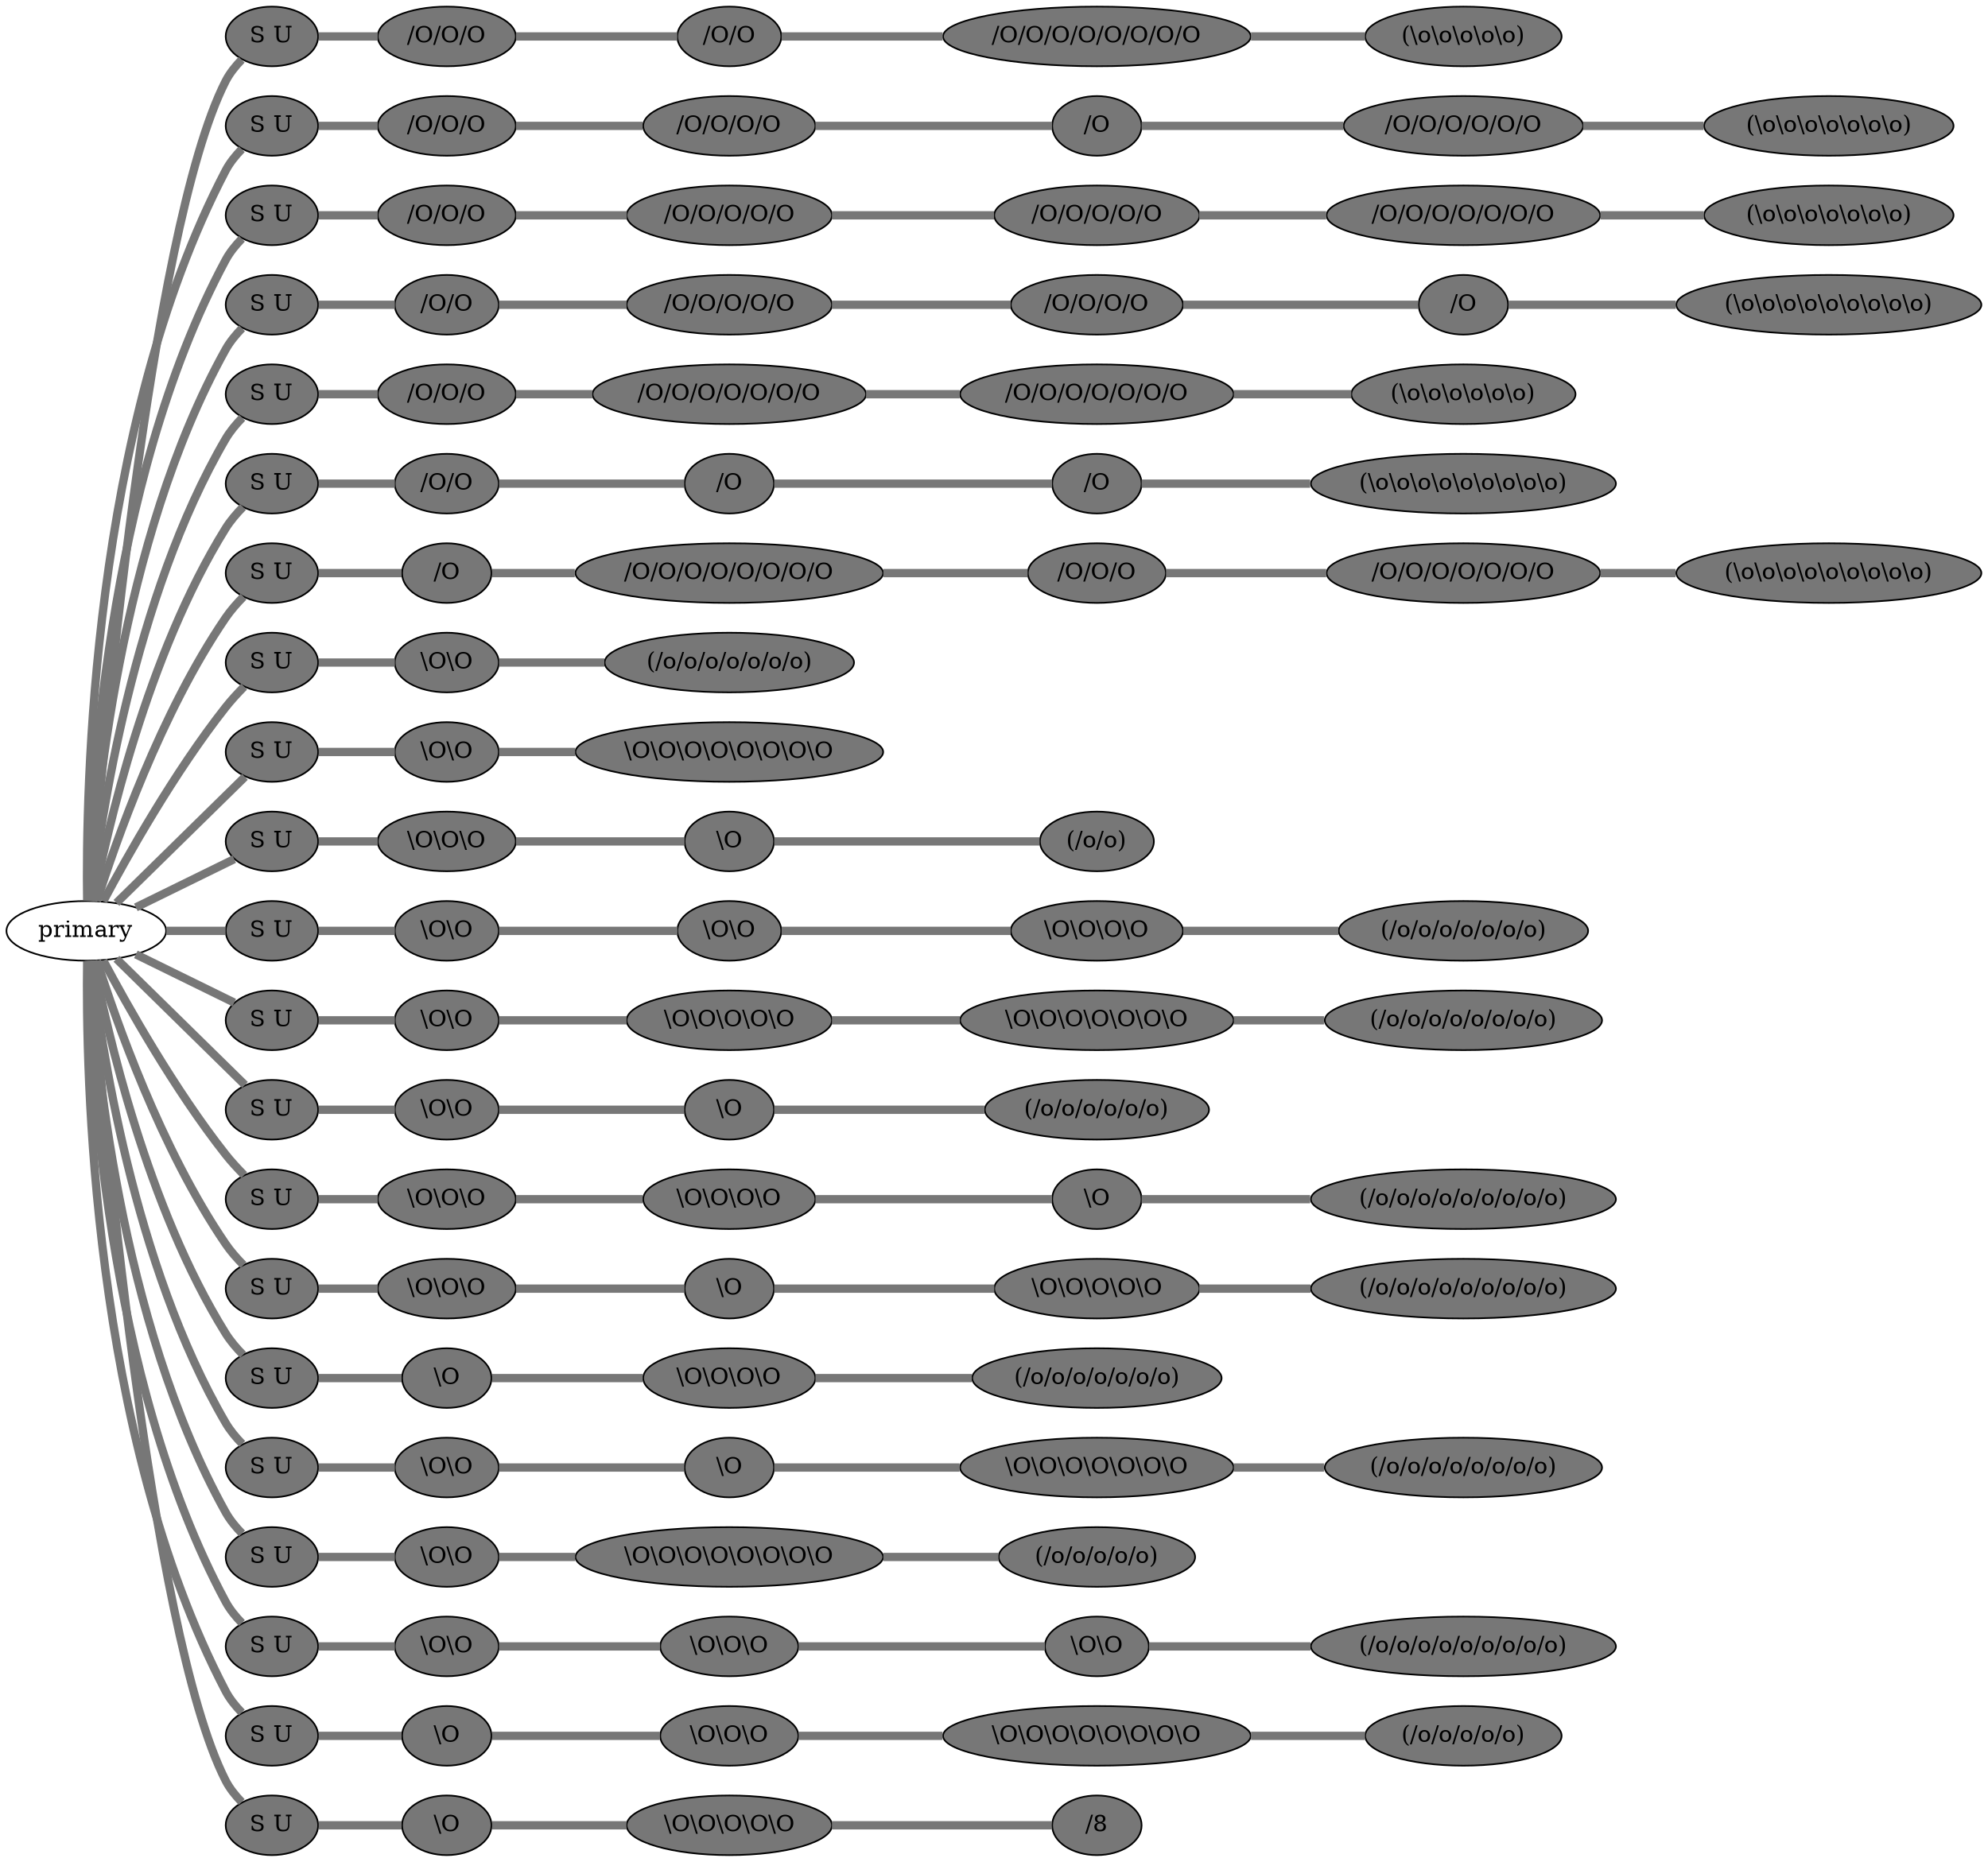 graph {
 graph [rankdir=LR]
"1" [qtype="pendant_node", pendant_colors="#777777", pendant_ply="S", pendant_attach="U", pendant_length="83.0", label="S U", style=filled, fillcolor="#777777", fontcolor="#000000"]
"primary" -- "1" [qtype="pendant_link",penwidth=5,color="#777777"]
"1:0" [qtype="knot_node", knot_value="3", knot_type="S", knot_position="9.0", knot_spin="S", label="/O/O/O", style=filled, fillcolor="#777777" , fontcolor="#000000"]
"1" -- "1:0" [qtype="knot_link",penwidth=5,color="#777777"]
"1:1" [qtype="knot_node", knot_value="2", knot_type="S", knot_position="15.0", knot_spin="S", label="/O/O", style=filled, fillcolor="#777777" , fontcolor="#000000"]
"1:0" -- "1:1" [qtype="knot_link",penwidth=5,color="#777777"]
"1:2" [qtype="knot_node", knot_value="8", knot_type="S", knot_position="21.5", knot_spin="S", label="/O/O/O/O/O/O/O/O", style=filled, fillcolor="#777777" , fontcolor="#000000"]
"1:1" -- "1:2" [qtype="knot_link",penwidth=5,color="#777777"]
"1:3" [qtype="knot_node", knot_value="5", knot_type="L", knot_position="29.5", knot_spin="Z", label="(\\o\\o\\o\\o\\o)", style=filled, fillcolor="#777777" , fontcolor="#000000"]
"1:2" -- "1:3" [qtype="knot_link",penwidth=5,color="#777777"]
"2" [qtype="pendant_node", pendant_colors="#777777", pendant_ply="S", pendant_attach="U", pendant_length="70.0", label="S U", style=filled, fillcolor="#777777", fontcolor="#000000"]
"primary" -- "2" [qtype="pendant_link",penwidth=5,color="#777777"]
"2:0" [qtype="knot_node", knot_value="3", knot_type="S", knot_position="4.5", knot_spin="S", label="/O/O/O", style=filled, fillcolor="#777777" , fontcolor="#000000"]
"2" -- "2:0" [qtype="knot_link",penwidth=5,color="#777777"]
"2:1" [qtype="knot_node", knot_value="4", knot_type="S", knot_position="10.5", knot_spin="S", label="/O/O/O/O", style=filled, fillcolor="#777777" , fontcolor="#000000"]
"2:0" -- "2:1" [qtype="knot_link",penwidth=5,color="#777777"]
"2:2" [qtype="knot_node", knot_value="1", knot_type="S", knot_position="15.5", knot_spin="S", label="/O", style=filled, fillcolor="#777777" , fontcolor="#000000"]
"2:1" -- "2:2" [qtype="knot_link",penwidth=5,color="#777777"]
"2:3" [qtype="knot_node", knot_value="6", knot_type="S", knot_position="22.0", knot_spin="S", label="/O/O/O/O/O/O", style=filled, fillcolor="#777777" , fontcolor="#000000"]
"2:2" -- "2:3" [qtype="knot_link",penwidth=5,color="#777777"]
"2:4" [qtype="knot_node", knot_value="7", knot_type="L", knot_position="29.0", knot_spin="Z", label="(\\o\\o\\o\\o\\o\\o\\o)", style=filled, fillcolor="#777777" , fontcolor="#000000"]
"2:3" -- "2:4" [qtype="knot_link",penwidth=5,color="#777777"]
"3" [qtype="pendant_node", pendant_colors="#777777", pendant_ply="S", pendant_attach="U", pendant_length="40.5", label="S U", style=filled, fillcolor="#777777", fontcolor="#000000"]
"primary" -- "3" [qtype="pendant_link",penwidth=5,color="#777777"]
"3:0" [qtype="knot_node", knot_value="3", knot_type="S", knot_position="4.5", knot_spin="S", label="/O/O/O", style=filled, fillcolor="#777777" , fontcolor="#000000"]
"3" -- "3:0" [qtype="knot_link",penwidth=5,color="#777777"]
"3:1" [qtype="knot_node", knot_value="5", knot_type="S", knot_position="10.5", knot_spin="S", label="/O/O/O/O/O", style=filled, fillcolor="#777777" , fontcolor="#000000"]
"3:0" -- "3:1" [qtype="knot_link",penwidth=5,color="#777777"]
"3:2" [qtype="knot_node", knot_value="5", knot_type="S", knot_position="16.5", knot_spin="S", label="/O/O/O/O/O", style=filled, fillcolor="#777777" , fontcolor="#000000"]
"3:1" -- "3:2" [qtype="knot_link",penwidth=5,color="#777777"]
"3:3" [qtype="knot_node", knot_value="7", knot_type="S", knot_position="23.5", knot_spin="S", label="/O/O/O/O/O/O/O", style=filled, fillcolor="#777777" , fontcolor="#000000"]
"3:2" -- "3:3" [qtype="knot_link",penwidth=5,color="#777777"]
"3:4" [qtype="knot_node", knot_value="7", knot_type="L", knot_position="30.5", knot_spin="Z", label="(\\o\\o\\o\\o\\o\\o\\o)", style=filled, fillcolor="#777777" , fontcolor="#000000"]
"3:3" -- "3:4" [qtype="knot_link",penwidth=5,color="#777777"]
"4" [qtype="pendant_node", pendant_colors="#777777", pendant_ply="S", pendant_attach="U", pendant_length="45.5", label="S U", style=filled, fillcolor="#777777", fontcolor="#000000"]
"primary" -- "4" [qtype="pendant_link",penwidth=5,color="#777777"]
"4:0" [qtype="knot_node", knot_value="2", knot_type="S", knot_position="5.0", knot_spin="S", label="/O/O", style=filled, fillcolor="#777777" , fontcolor="#000000"]
"4" -- "4:0" [qtype="knot_link",penwidth=5,color="#777777"]
"4:1" [qtype="knot_node", knot_value="5", knot_type="S", knot_position="11.5", knot_spin="S", label="/O/O/O/O/O", style=filled, fillcolor="#777777" , fontcolor="#000000"]
"4:0" -- "4:1" [qtype="knot_link",penwidth=5,color="#777777"]
"4:2" [qtype="knot_node", knot_value="4", knot_type="S", knot_position="17.0", knot_spin="S", label="/O/O/O/O", style=filled, fillcolor="#777777" , fontcolor="#000000"]
"4:1" -- "4:2" [qtype="knot_link",penwidth=5,color="#777777"]
"4:3" [qtype="knot_node", knot_value="1", knot_type="S", knot_position="23.0", knot_spin="S", label="/O", style=filled, fillcolor="#777777" , fontcolor="#000000"]
"4:2" -- "4:3" [qtype="knot_link",penwidth=5,color="#777777"]
"4:4" [qtype="knot_node", knot_value="9", knot_type="L", knot_position="31.0", knot_spin="Z", label="(\\o\\o\\o\\o\\o\\o\\o\\o\\o)", style=filled, fillcolor="#777777" , fontcolor="#000000"]
"4:3" -- "4:4" [qtype="knot_link",penwidth=5,color="#777777"]
"5" [qtype="pendant_node", pendant_colors="#777777", pendant_ply="S", pendant_attach="U", pendant_length="56.0", label="S U", style=filled, fillcolor="#777777", fontcolor="#000000"]
"primary" -- "5" [qtype="pendant_link",penwidth=5,color="#777777"]
"5:0" [qtype="knot_node", knot_value="3", knot_type="S", knot_position="5.0", knot_spin="S", label="/O/O/O", style=filled, fillcolor="#777777" , fontcolor="#000000"]
"5" -- "5:0" [qtype="knot_link",penwidth=5,color="#777777"]
"5:1" [qtype="knot_node", knot_value="7", knot_type="S", knot_position="11.5", knot_spin="S", label="/O/O/O/O/O/O/O", style=filled, fillcolor="#777777" , fontcolor="#000000"]
"5:0" -- "5:1" [qtype="knot_link",penwidth=5,color="#777777"]
"5:2" [qtype="knot_node", knot_value="7", knot_type="S", knot_position="22.5", knot_spin="S", label="/O/O/O/O/O/O/O", style=filled, fillcolor="#777777" , fontcolor="#000000"]
"5:1" -- "5:2" [qtype="knot_link",penwidth=5,color="#777777"]
"5:3" [qtype="knot_node", knot_value="6", knot_type="L", knot_position="29.5", knot_spin="Z", label="(\\o\\o\\o\\o\\o\\o)", style=filled, fillcolor="#777777" , fontcolor="#000000"]
"5:2" -- "5:3" [qtype="knot_link",penwidth=5,color="#777777"]
"6" [qtype="pendant_node", pendant_colors="#777777", pendant_ply="S", pendant_attach="U", pendant_length="64.0", label="S U", style=filled, fillcolor="#777777", fontcolor="#000000"]
"primary" -- "6" [qtype="pendant_link",penwidth=5,color="#777777"]
"6:0" [qtype="knot_node", knot_value="2", knot_type="S", knot_position="4.5", knot_spin="S", label="/O/O", style=filled, fillcolor="#777777" , fontcolor="#000000"]
"6" -- "6:0" [qtype="knot_link",penwidth=5,color="#777777"]
"6:1" [qtype="knot_node", knot_value="1", knot_type="S", knot_position="16.0", knot_spin="S", label="/O", style=filled, fillcolor="#777777" , fontcolor="#000000"]
"6:0" -- "6:1" [qtype="knot_link",penwidth=5,color="#777777"]
"6:2" [qtype="knot_node", knot_value="1", knot_type="S", knot_position="21.0", knot_spin="S", label="/O", style=filled, fillcolor="#777777" , fontcolor="#000000"]
"6:1" -- "6:2" [qtype="knot_link",penwidth=5,color="#777777"]
"6:3" [qtype="knot_node", knot_value="9", knot_type="L", knot_position="29.0", knot_spin="Z", label="(\\o\\o\\o\\o\\o\\o\\o\\o\\o)", style=filled, fillcolor="#777777" , fontcolor="#000000"]
"6:2" -- "6:3" [qtype="knot_link",penwidth=5,color="#777777"]
"7" [qtype="pendant_node", pendant_colors="#777777", pendant_ply="S", pendant_attach="U", pendant_length="40.5", label="S U", style=filled, fillcolor="#777777", fontcolor="#000000"]
"primary" -- "7" [qtype="pendant_link",penwidth=5,color="#777777"]
"7:0" [qtype="knot_node", knot_value="1", knot_type="S", knot_position="5.0", knot_spin="S", label="/O", style=filled, fillcolor="#777777" , fontcolor="#000000"]
"7" -- "7:0" [qtype="knot_link",penwidth=5,color="#777777"]
"7:1" [qtype="knot_node", knot_value="8", knot_type="S", knot_position="11.5", knot_spin="S", label="/O/O/O/O/O/O/O/O", style=filled, fillcolor="#777777" , fontcolor="#000000"]
"7:0" -- "7:1" [qtype="knot_link",penwidth=5,color="#777777"]
"7:2" [qtype="knot_node", knot_value="3", knot_type="S", knot_position="17.0", knot_spin="S", label="/O/O/O", style=filled, fillcolor="#777777" , fontcolor="#000000"]
"7:1" -- "7:2" [qtype="knot_link",penwidth=5,color="#777777"]
"7:3" [qtype="knot_node", knot_value="7", knot_type="S", knot_position="23.0", knot_spin="S", label="/O/O/O/O/O/O/O", style=filled, fillcolor="#777777" , fontcolor="#000000"]
"7:2" -- "7:3" [qtype="knot_link",penwidth=5,color="#777777"]
"7:4" [qtype="knot_node", knot_value="9", knot_type="L", knot_position="30.0", knot_spin="Z", label="(\\o\\o\\o\\o\\o\\o\\o\\o\\o)", style=filled, fillcolor="#777777" , fontcolor="#000000"]
"7:3" -- "7:4" [qtype="knot_link",penwidth=5,color="#777777"]
"8" [qtype="pendant_node", pendant_colors="#777777", pendant_ply="S", pendant_attach="U", pendant_length="81.0", label="S U", style=filled, fillcolor="#777777", fontcolor="#000000"]
"primary" -- "8" [qtype="pendant_link",penwidth=5,color="#777777"]
"8:0" [qtype="knot_node", knot_value="2", knot_type="S", knot_position="11.0", knot_spin="Z", label="\\O\\O", style=filled, fillcolor="#777777" , fontcolor="#000000"]
"8" -- "8:0" [qtype="knot_link",penwidth=5,color="#777777"]
"8:1" [qtype="knot_node", knot_value="7", knot_type="L", knot_position="26.5", knot_spin="S", label="(/o/o/o/o/o/o/o)", style=filled, fillcolor="#777777" , fontcolor="#000000"]
"8:0" -- "8:1" [qtype="knot_link",penwidth=5,color="#777777"]
"9" [qtype="pendant_node", pendant_colors="#777777", pendant_ply="S", pendant_attach="U", pendant_length="68.5", label="S U", style=filled, fillcolor="#777777", fontcolor="#000000"]
"primary" -- "9" [qtype="pendant_link",penwidth=5,color="#777777"]
"9:0" [qtype="knot_node", knot_value="2", knot_type="S", knot_position="11.5", knot_spin="Z", label="\\O\\O", style=filled, fillcolor="#777777" , fontcolor="#000000"]
"9" -- "9:0" [qtype="knot_link",penwidth=5,color="#777777"]
"9:1" [qtype="knot_node", knot_value="8", knot_type="S", knot_position="23.5", knot_spin="Z", label="\\O\\O\\O\\O\\O\\O\\O\\O", style=filled, fillcolor="#777777" , fontcolor="#000000"]
"9:0" -- "9:1" [qtype="knot_link",penwidth=5,color="#777777"]
"10" [qtype="pendant_node", pendant_colors="#777777", pendant_ply="S", pendant_attach="U", pendant_length="65.5", label="S U", style=filled, fillcolor="#777777", fontcolor="#000000"]
"primary" -- "10" [qtype="pendant_link",penwidth=5,color="#777777"]
"10:0" [qtype="knot_node", knot_value="3", knot_type="S", knot_position="11.5", knot_spin="Z", label="\\O\\O\\O", style=filled, fillcolor="#777777" , fontcolor="#000000"]
"10" -- "10:0" [qtype="knot_link",penwidth=5,color="#777777"]
"10:1" [qtype="knot_node", knot_value="1", knot_type="S", knot_position="17.5", knot_spin="Z", label="\\O", style=filled, fillcolor="#777777" , fontcolor="#000000"]
"10:0" -- "10:1" [qtype="knot_link",penwidth=5,color="#777777"]
"10:2" [qtype="knot_node", knot_value="2", knot_type="L", knot_position="29.0", knot_spin="S", label="(/o/o)", style=filled, fillcolor="#777777" , fontcolor="#000000"]
"10:1" -- "10:2" [qtype="knot_link",penwidth=5,color="#777777"]
"11" [qtype="pendant_node", pendant_colors="#777777", pendant_ply="S", pendant_attach="U", pendant_length="53.0", label="S U", style=filled, fillcolor="#777777", fontcolor="#000000"]
"primary" -- "11" [qtype="pendant_link",penwidth=5,color="#777777"]
"11:0" [qtype="knot_node", knot_value="2", knot_type="S", knot_position="11.5", knot_spin="Z", label="\\O\\O", style=filled, fillcolor="#777777" , fontcolor="#000000"]
"11" -- "11:0" [qtype="knot_link",penwidth=5,color="#777777"]
"11:1" [qtype="knot_node", knot_value="2", knot_type="S", knot_position="18.0", knot_spin="Z", label="\\O\\O", style=filled, fillcolor="#777777" , fontcolor="#000000"]
"11:0" -- "11:1" [qtype="knot_link",penwidth=5,color="#777777"]
"11:2" [qtype="knot_node", knot_value="4", knot_type="S", knot_position="25.5", knot_spin="Z", label="\\O\\O\\O\\O", style=filled, fillcolor="#777777" , fontcolor="#000000"]
"11:1" -- "11:2" [qtype="knot_link",penwidth=5,color="#777777"]
"11:3" [qtype="knot_node", knot_value="7", knot_type="L", knot_position="30.5", knot_spin="S", label="(/o/o/o/o/o/o/o)", style=filled, fillcolor="#777777" , fontcolor="#000000"]
"11:2" -- "11:3" [qtype="knot_link",penwidth=5,color="#777777"]
"12" [qtype="pendant_node", pendant_colors="#777777", pendant_ply="S", pendant_attach="U", pendant_length="54.5", label="S U", style=filled, fillcolor="#777777", fontcolor="#000000"]
"primary" -- "12" [qtype="pendant_link",penwidth=5,color="#777777"]
"12:0" [qtype="knot_node", knot_value="2", knot_type="S", knot_position="11.5", knot_spin="Z", label="\\O\\O", style=filled, fillcolor="#777777" , fontcolor="#000000"]
"12" -- "12:0" [qtype="knot_link",penwidth=5,color="#777777"]
"12:1" [qtype="knot_node", knot_value="5", knot_type="S", knot_position="18.5", knot_spin="Z", label="\\O\\O\\O\\O\\O", style=filled, fillcolor="#777777" , fontcolor="#000000"]
"12:0" -- "12:1" [qtype="knot_link",penwidth=5,color="#777777"]
"12:2" [qtype="knot_node", knot_value="7", knot_type="S", knot_position="25.5", knot_spin="Z", label="\\O\\O\\O\\O\\O\\O\\O", style=filled, fillcolor="#777777" , fontcolor="#000000"]
"12:1" -- "12:2" [qtype="knot_link",penwidth=5,color="#777777"]
"12:3" [qtype="knot_node", knot_value="8", knot_type="L", knot_position="31.5", knot_spin="S", label="(/o/o/o/o/o/o/o/o)", style=filled, fillcolor="#777777" , fontcolor="#000000"]
"12:2" -- "12:3" [qtype="knot_link",penwidth=5,color="#777777"]
"13" [qtype="pendant_node", pendant_colors="#777777", pendant_ply="S", pendant_attach="U", pendant_length="66.0", label="S U", style=filled, fillcolor="#777777", fontcolor="#000000"]
"primary" -- "13" [qtype="pendant_link",penwidth=5,color="#777777"]
"13:0" [qtype="knot_node", knot_value="2", knot_type="S", knot_position="12.0", knot_spin="Z", label="\\O\\O", style=filled, fillcolor="#777777" , fontcolor="#000000"]
"13" -- "13:0" [qtype="knot_link",penwidth=5,color="#777777"]
"13:1" [qtype="knot_node", knot_value="1", knot_type="S", knot_position="24.5", knot_spin="Z", label="\\O", style=filled, fillcolor="#777777" , fontcolor="#000000"]
"13:0" -- "13:1" [qtype="knot_link",penwidth=5,color="#777777"]
"13:2" [qtype="knot_node", knot_value="6", knot_type="L", knot_position="31.0", knot_spin="S", label="(/o/o/o/o/o/o)", style=filled, fillcolor="#777777" , fontcolor="#000000"]
"13:1" -- "13:2" [qtype="knot_link",penwidth=5,color="#777777"]
"14" [qtype="pendant_node", pendant_colors="#777777", pendant_ply="S", pendant_attach="U", pendant_length="64.5", label="S U", style=filled, fillcolor="#777777", fontcolor="#000000"]
"primary" -- "14" [qtype="pendant_link",penwidth=5,color="#777777"]
"14:0" [qtype="knot_node", knot_value="3", knot_type="S", knot_position="12.5", knot_spin="Z", label="\\O\\O\\O", style=filled, fillcolor="#777777" , fontcolor="#000000"]
"14" -- "14:0" [qtype="knot_link",penwidth=5,color="#777777"]
"14:1" [qtype="knot_node", knot_value="4", knot_type="S", knot_position="19.5", knot_spin="Z", label="\\O\\O\\O\\O", style=filled, fillcolor="#777777" , fontcolor="#000000"]
"14:0" -- "14:1" [qtype="knot_link",penwidth=5,color="#777777"]
"14:2" [qtype="knot_node", knot_value="1", knot_type="S", knot_position="25.5", knot_spin="Z", label="\\O", style=filled, fillcolor="#777777" , fontcolor="#000000"]
"14:1" -- "14:2" [qtype="knot_link",penwidth=5,color="#777777"]
"14:3" [qtype="knot_node", knot_value="9", knot_type="L", knot_position="31.0", knot_spin="S", label="(/o/o/o/o/o/o/o/o/o)", style=filled, fillcolor="#777777" , fontcolor="#000000"]
"14:2" -- "14:3" [qtype="knot_link",penwidth=5,color="#777777"]
"15" [qtype="pendant_node", pendant_colors="#777777", pendant_ply="S", pendant_attach="U", pendant_length="56.5", label="S U", style=filled, fillcolor="#777777", fontcolor="#000000"]
"primary" -- "15" [qtype="pendant_link",penwidth=5,color="#777777"]
"15:0" [qtype="knot_node", knot_value="3", knot_type="S", knot_position="11.5", knot_spin="Z", label="\\O\\O\\O", style=filled, fillcolor="#777777" , fontcolor="#000000"]
"15" -- "15:0" [qtype="knot_link",penwidth=5,color="#777777"]
"15:1" [qtype="knot_node", knot_value="1", knot_type="S", knot_position="17.5", knot_spin="Z", label="\\O", style=filled, fillcolor="#777777" , fontcolor="#000000"]
"15:0" -- "15:1" [qtype="knot_link",penwidth=5,color="#777777"]
"15:2" [qtype="knot_node", knot_value="5", knot_type="S", knot_position="24.0", knot_spin="Z", label="\\O\\O\\O\\O\\O", style=filled, fillcolor="#777777" , fontcolor="#000000"]
"15:1" -- "15:2" [qtype="knot_link",penwidth=5,color="#777777"]
"15:3" [qtype="knot_node", knot_value="9", knot_type="L", knot_position="29.0", knot_spin="S", label="(/o/o/o/o/o/o/o/o/o)", style=filled, fillcolor="#777777" , fontcolor="#000000"]
"15:2" -- "15:3" [qtype="knot_link",penwidth=5,color="#777777"]
"16" [qtype="pendant_node", pendant_colors="#777777", pendant_ply="S", pendant_attach="U", pendant_length="64.5", label="S U", style=filled, fillcolor="#777777", fontcolor="#000000"]
"primary" -- "16" [qtype="pendant_link",penwidth=5,color="#777777"]
"16:0" [qtype="knot_node", knot_value="1", knot_type="S", knot_position="11.5", knot_spin="Z", label="\\O", style=filled, fillcolor="#777777" , fontcolor="#000000"]
"16" -- "16:0" [qtype="knot_link",penwidth=5,color="#777777"]
"16:1" [qtype="knot_node", knot_value="4", knot_type="S", knot_position="18.0", knot_spin="Z", label="\\O\\O\\O\\O", style=filled, fillcolor="#777777" , fontcolor="#000000"]
"16:0" -- "16:1" [qtype="knot_link",penwidth=5,color="#777777"]
"16:2" [qtype="knot_node", knot_value="7", knot_type="L", knot_position="28.0", knot_spin="S", label="(/o/o/o/o/o/o/o)", style=filled, fillcolor="#777777" , fontcolor="#000000"]
"16:1" -- "16:2" [qtype="knot_link",penwidth=5,color="#777777"]
"17" [qtype="pendant_node", pendant_colors="#777777", pendant_ply="S", pendant_attach="U", pendant_length="56.0", label="S U", style=filled, fillcolor="#777777", fontcolor="#000000"]
"primary" -- "17" [qtype="pendant_link",penwidth=5,color="#777777"]
"17:0" [qtype="knot_node", knot_value="2", knot_type="S", knot_position="11.0", knot_spin="Z", label="\\O\\O", style=filled, fillcolor="#777777" , fontcolor="#000000"]
"17" -- "17:0" [qtype="knot_link",penwidth=5,color="#777777"]
"17:1" [qtype="knot_node", knot_value="1", knot_type="S", knot_position="17.0", knot_spin="Z", label="\\O", style=filled, fillcolor="#777777" , fontcolor="#000000"]
"17:0" -- "17:1" [qtype="knot_link",penwidth=5,color="#777777"]
"17:2" [qtype="knot_node", knot_value="7", knot_type="S", knot_position="24.0", knot_spin="Z", label="\\O\\O\\O\\O\\O\\O\\O", style=filled, fillcolor="#777777" , fontcolor="#000000"]
"17:1" -- "17:2" [qtype="knot_link",penwidth=5,color="#777777"]
"17:3" [qtype="knot_node", knot_value="8", knot_type="L", knot_position="30.0", knot_spin="S", label="(/o/o/o/o/o/o/o/o)", style=filled, fillcolor="#777777" , fontcolor="#000000"]
"17:2" -- "17:3" [qtype="knot_link",penwidth=5,color="#777777"]
"18" [qtype="pendant_node", pendant_colors="#777777", pendant_ply="S", pendant_attach="U", pendant_length="62.0", label="S U", style=filled, fillcolor="#777777", fontcolor="#000000"]
"primary" -- "18" [qtype="pendant_link",penwidth=5,color="#777777"]
"18:0" [qtype="knot_node", knot_value="2", knot_type="S", knot_position="11.5", knot_spin="Z", label="\\O\\O", style=filled, fillcolor="#777777" , fontcolor="#000000"]
"18" -- "18:0" [qtype="knot_link",penwidth=5,color="#777777"]
"18:1" [qtype="knot_node", knot_value="8", knot_type="S", knot_position="23.5", knot_spin="Z", label="\\O\\O\\O\\O\\O\\O\\O\\O", style=filled, fillcolor="#777777" , fontcolor="#000000"]
"18:0" -- "18:1" [qtype="knot_link",penwidth=5,color="#777777"]
"18:2" [qtype="knot_node", knot_value="5", knot_type="L", knot_position="30.5", knot_spin="S", label="(/o/o/o/o/o)", style=filled, fillcolor="#777777" , fontcolor="#000000"]
"18:1" -- "18:2" [qtype="knot_link",penwidth=5,color="#777777"]
"19" [qtype="pendant_node", pendant_colors="#777777", pendant_ply="S", pendant_attach="U", pendant_length="59.5", label="S U", style=filled, fillcolor="#777777", fontcolor="#000000"]
"primary" -- "19" [qtype="pendant_link",penwidth=5,color="#777777"]
"19:0" [qtype="knot_node", knot_value="2", knot_type="S", knot_position="12.0", knot_spin="Z", label="\\O\\O", style=filled, fillcolor="#777777" , fontcolor="#000000"]
"19" -- "19:0" [qtype="knot_link",penwidth=5,color="#777777"]
"19:1" [qtype="knot_node", knot_value="3", knot_type="S", knot_position="18.0", knot_spin="Z", label="\\O\\O\\O", style=filled, fillcolor="#777777" , fontcolor="#000000"]
"19:0" -- "19:1" [qtype="knot_link",penwidth=5,color="#777777"]
"19:2" [qtype="knot_node", knot_value="2", knot_type="S", knot_position="24.0", knot_spin="Z", label="\\O\\O", style=filled, fillcolor="#777777" , fontcolor="#000000"]
"19:1" -- "19:2" [qtype="knot_link",penwidth=5,color="#777777"]
"19:3" [qtype="knot_node", knot_value="9", knot_type="L", knot_position="30.0", knot_spin="S", label="(/o/o/o/o/o/o/o/o/o)", style=filled, fillcolor="#777777" , fontcolor="#000000"]
"19:2" -- "19:3" [qtype="knot_link",penwidth=5,color="#777777"]
"20" [qtype="pendant_node", pendant_colors="#777777", pendant_ply="S", pendant_attach="U", pendant_length="43.5", label="S U", style=filled, fillcolor="#777777", fontcolor="#000000"]
"primary" -- "20" [qtype="pendant_link",penwidth=5,color="#777777"]
"20:0" [qtype="knot_node", knot_value="1", knot_type="S", knot_position="11.0", knot_spin="Z", label="\\O", style=filled, fillcolor="#777777" , fontcolor="#000000"]
"20" -- "20:0" [qtype="knot_link",penwidth=5,color="#777777"]
"20:1" [qtype="knot_node", knot_value="3", knot_type="S", knot_position="17.0", knot_spin="Z", label="\\O\\O\\O", style=filled, fillcolor="#777777" , fontcolor="#000000"]
"20:0" -- "20:1" [qtype="knot_link",penwidth=5,color="#777777"]
"20:2" [qtype="knot_node", knot_value="8", knot_type="S", knot_position="23.5", knot_spin="Z", label="\\O\\O\\O\\O\\O\\O\\O\\O", style=filled, fillcolor="#777777" , fontcolor="#000000"]
"20:1" -- "20:2" [qtype="knot_link",penwidth=5,color="#777777"]
"20:3" [qtype="knot_node", knot_value="5", knot_type="L", knot_position="31.5", knot_spin="S", label="(/o/o/o/o/o)", style=filled, fillcolor="#777777" , fontcolor="#000000"]
"20:2" -- "20:3" [qtype="knot_link",penwidth=5,color="#777777"]
"21" [qtype="pendant_node", pendant_colors="#777777", pendant_ply="S", pendant_attach="U", pendant_length="65.5", label="S U", style=filled, fillcolor="#777777", fontcolor="#000000"]
"primary" -- "21" [qtype="pendant_link",penwidth=5,color="#777777"]
"21:0" [qtype="knot_node", knot_value="1", knot_type="S", knot_position="11.5", knot_spin="Z", label="\\O", style=filled, fillcolor="#777777" , fontcolor="#000000"]
"21" -- "21:0" [qtype="knot_link",penwidth=5,color="#777777"]
"21:1" [qtype="knot_node", knot_value="5", knot_type="S", knot_position="17.0", knot_spin="Z", label="\\O\\O\\O\\O\\O", style=filled, fillcolor="#777777" , fontcolor="#000000"]
"21:0" -- "21:1" [qtype="knot_link",penwidth=5,color="#777777"]
"21:2" [qtype="knot_node", knot_value="1", knot_type="E", knot_position="29.0", knot_spin="S", label="/8", style=filled, fillcolor="#777777" , fontcolor="#000000"]
"21:1" -- "21:2" [qtype="knot_link",penwidth=5,color="#777777"]
}
